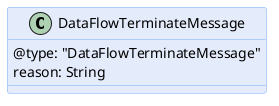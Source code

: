 '
'  Copyright (c) 2024 Fraunhofer Institute for Software and Systems Engineering ISST
'
'  This program and the accompanying materials are made available under the
'  terms of the Apache License, Version 2.0 which is available at
'  https://www.apache.org/licenses/LICENSE-2.0
'
'  SPDX-License-Identifier: Apache-2.0
'
'  Contributors:
'      Florian Zimmer - Initial Version
'

@startuml
class DataFlowTerminateMessage #e4ebfa ##75acfa  {
   @type: "DataFlowTerminateMessage"
   reason: String
}
@enduml
